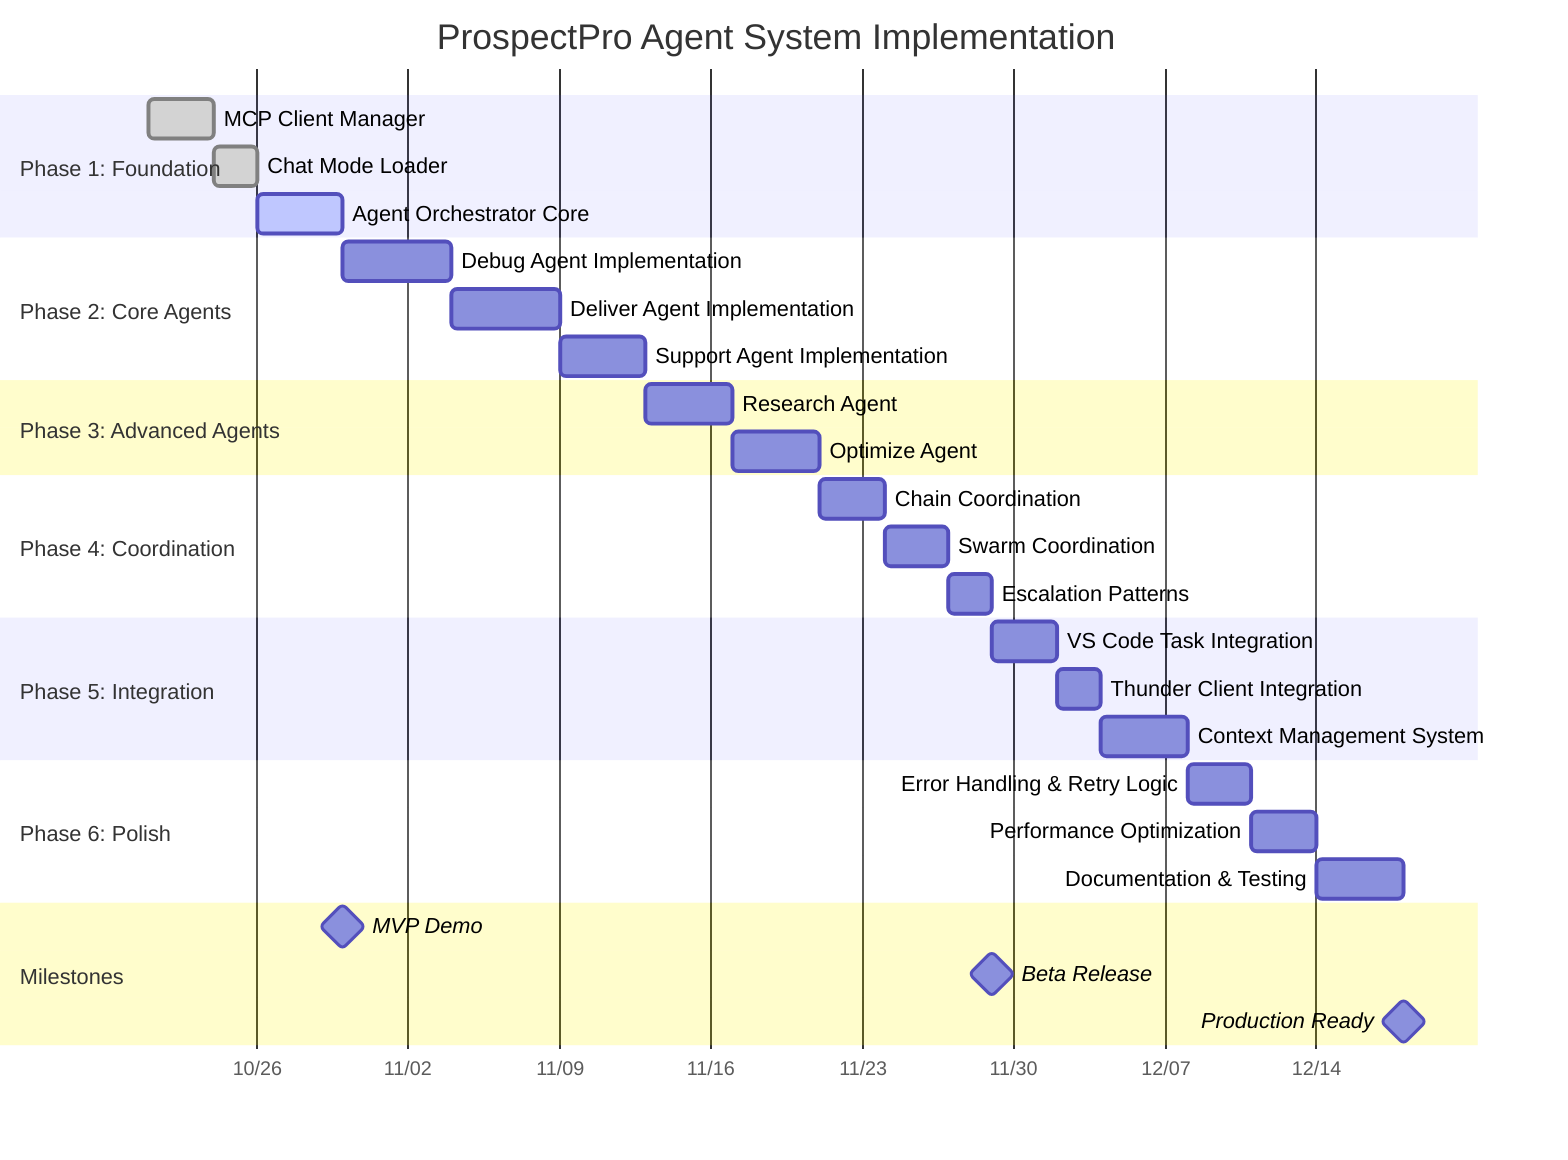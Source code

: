 gantt
title ProspectPro Agent System Implementation
dateFormat YYYY-MM-DD
axisFormat %m/%d
todayMarker stroke-width:3px,stroke:#FF8888,opacity:0.8
section Phase 1: Foundation
MCP Client Manager           :done, foundation1, 2025-10-21, 3d
Chat Mode Loader            :done, foundation2, after foundation1, 2d
Agent Orchestrator Core     :active, foundation3, after foundation2, 4d
section Phase 2: Core Agents
Debug Agent Implementation   :agent1, after foundation3, 5d
Deliver Agent Implementation :agent2, after agent1, 5d
Support Agent Implementation :agent3, after agent2, 4d
section Phase 3: Advanced Agents
Research Agent              :agent4, after agent3, 4d
Optimize Agent              :agent5, after agent4, 4d
section Phase 4: Coordination
Chain Coordination          :coord1, after agent5, 3d
Swarm Coordination          :coord2, after coord1, 3d
Escalation Patterns         :coord3, after coord2, 2d
section Phase 5: Integration
VS Code Task Integration    :integ1, after coord3, 3d
Thunder Client Integration  :integ2, after integ1, 2d
Context Management System   :integ3, after integ2, 4d
section Phase 6: Polish
Error Handling & Retry Logic :polish1, after integ3, 3d
Performance Optimization     :polish2, after polish1, 3d
Documentation & Testing      :polish3, after polish2, 4d
section Milestones
MVP Demo                    :milestone, demo1, after foundation3, 0d
Beta Release                :milestone, beta1, after coord3, 0d
Production Ready            :milestone, prod1, after polish3, 0d